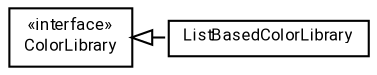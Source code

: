 #!/usr/local/bin/dot
#
# Class diagram 
# Generated by UMLGraph version R5_7_2-60-g0e99a6 (http://www.spinellis.gr/umlgraph/)
#

digraph G {
	graph [fontnames="svg"]
	edge [fontname="Roboto",fontsize=7,labelfontname="Roboto",labelfontsize=7,color="black"];
	node [fontname="Roboto",fontcolor="black",fontsize=8,shape=plaintext,margin=0,width=0,height=0];
	nodesep=0.15;
	ranksep=0.25;
	rankdir=LR;
	// de.lmu.ifi.dbs.elki.visualization.colors.ColorLibrary
	c140978 [label=<<table title="de.lmu.ifi.dbs.elki.visualization.colors.ColorLibrary" border="0" cellborder="1" cellspacing="0" cellpadding="2" href="ColorLibrary.html" target="_parent">
		<tr><td><table border="0" cellspacing="0" cellpadding="1">
		<tr><td align="center" balign="center"> &#171;interface&#187; </td></tr>
		<tr><td align="center" balign="center"> <font face="Roboto">ColorLibrary</font> </td></tr>
		</table></td></tr>
		</table>>, URL="ColorLibrary.html"];
	// de.lmu.ifi.dbs.elki.visualization.colors.ListBasedColorLibrary
	c140979 [label=<<table title="de.lmu.ifi.dbs.elki.visualization.colors.ListBasedColorLibrary" border="0" cellborder="1" cellspacing="0" cellpadding="2" href="ListBasedColorLibrary.html" target="_parent">
		<tr><td><table border="0" cellspacing="0" cellpadding="1">
		<tr><td align="center" balign="center"> <font face="Roboto">ListBasedColorLibrary</font> </td></tr>
		</table></td></tr>
		</table>>, URL="ListBasedColorLibrary.html"];
	// de.lmu.ifi.dbs.elki.visualization.colors.ListBasedColorLibrary implements de.lmu.ifi.dbs.elki.visualization.colors.ColorLibrary
	c140978 -> c140979 [arrowtail=empty,style=dashed,dir=back,weight=9];
}

